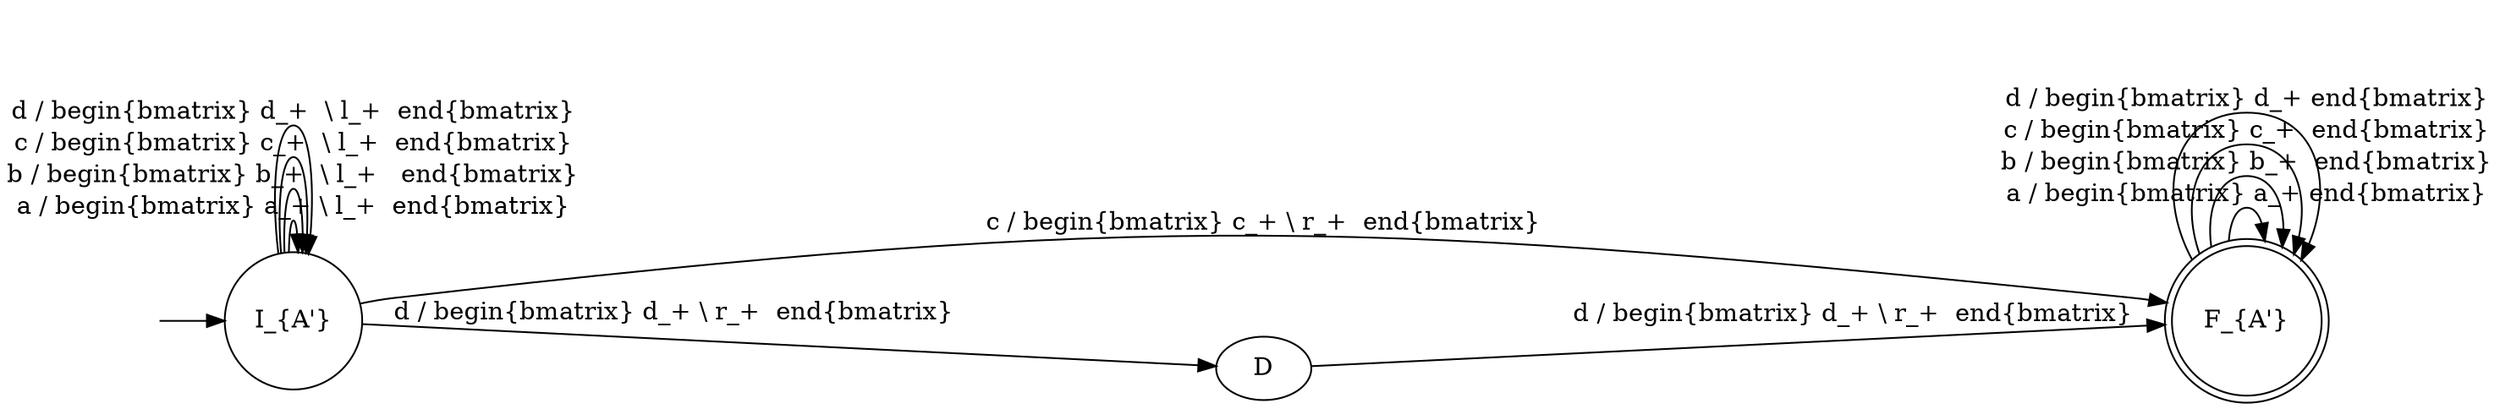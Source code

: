 digraph Automaton {rankdir = LR;
initial [shape=plaintext,label=""];
initial -> S;
C [shape=doublecircle,label="F_{A'}"];

C -> C [label="a / \begin{bmatrix} a_+ \end{bmatrix}"]
C -> C [label="b / \begin{bmatrix} b_+  \end{bmatrix}"]
C -> C [label="c / \begin{bmatrix} c_+  \end{bmatrix}"]
C -> C [label="d / \begin{bmatrix} d_+ \end{bmatrix}"]

S [shape=circle,label="I_{A'}"];
S -> S [label="a / \begin{bmatrix} a_+ \\ l_+  \end{bmatrix}"]
S -> S [label="b / \begin{bmatrix} b_+  \\ l_+   \end{bmatrix}"]
S -> S [label="c / \begin{bmatrix} c_+  \\ l_+  \end{bmatrix}"]
S -> S [label="d / \begin{bmatrix} d_+  \\ l_+  \end{bmatrix}"]

S -> C [label="c / \begin{bmatrix} c_+ \\ r_+  \end{bmatrix}"]

S -> D [label="d / \begin{bmatrix} d_+ \\ r_+  \end{bmatrix}"]
D -> C [label="d / \begin{bmatrix} d_+ \\ r_+  \end{bmatrix}"]
}
